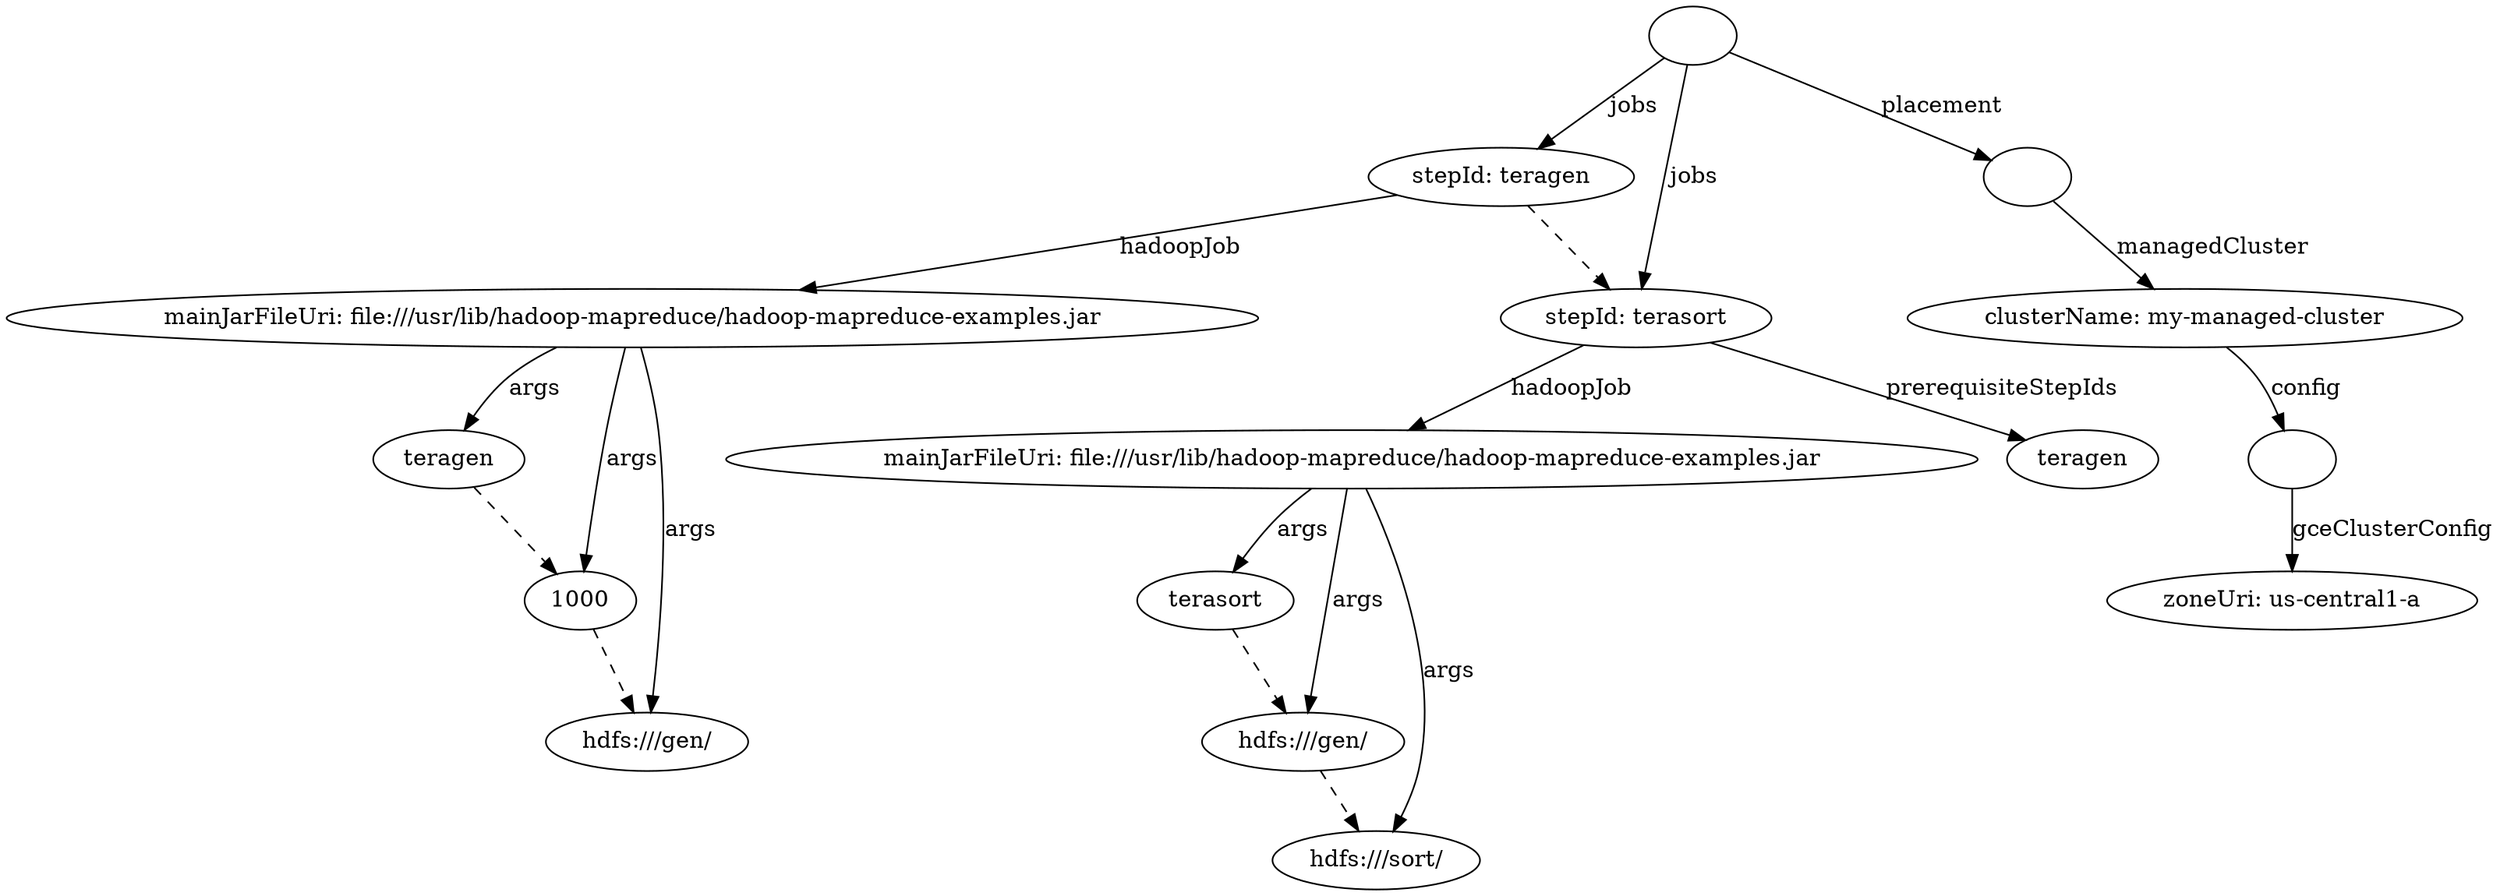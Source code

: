 digraph graphname {
4 [label="teragen"];
5 [label="1000"];
6 [label="hdfs:///gen/"];
3 [label="mainJarFileUri: file:///usr/lib/hadoop-mapreduce/hadoop-mapreduce-examples.jar\n"];
3 -> 4 [label="args"];
3 -> 5 [label="args"];
4 -> 5 [style="dashed"];
3 -> 6 [label="args"];
5 -> 6 [style="dashed"];
2 [label="stepId: teragen\n"];
2 -> 3 [label="hadoopJob"];
9 [label="terasort"];
10 [label="hdfs:///gen/"];
11 [label="hdfs:///sort/"];
8 [label="mainJarFileUri: file:///usr/lib/hadoop-mapreduce/hadoop-mapreduce-examples.jar\n"];
8 -> 9 [label="args"];
8 -> 10 [label="args"];
9 -> 10 [style="dashed"];
8 -> 11 [label="args"];
10 -> 11 [style="dashed"];
12 [label="teragen"];
7 [label="stepId: terasort\n"];
7 -> 8 [label="hadoopJob"];
7 -> 12 [label="prerequisiteStepIds"];
16 [label="zoneUri: us-central1-a\n"];
15 [label=""];
15 -> 16 [label="gceClusterConfig"];
14 [label="clusterName: my-managed-cluster\n"];
14 -> 15 [label="config"];
13 [label=""];
13 -> 14 [label="managedCluster"];
1 [label=""];
1 -> 2 [label="jobs"];
1 -> 7 [label="jobs"];
2 -> 7 [style="dashed"];
1 -> 13 [label="placement"];
}
